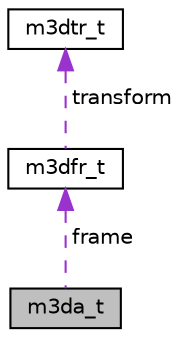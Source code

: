 digraph "m3da_t"
{
 // LATEX_PDF_SIZE
  edge [fontname="Helvetica",fontsize="10",labelfontname="Helvetica",labelfontsize="10"];
  node [fontname="Helvetica",fontsize="10",shape=record];
  Node1 [label="m3da_t",height=0.2,width=0.4,color="black", fillcolor="grey75", style="filled", fontcolor="black",tooltip=" "];
  Node2 -> Node1 [dir="back",color="darkorchid3",fontsize="10",style="dashed",label=" frame" ,fontname="Helvetica"];
  Node2 [label="m3dfr_t",height=0.2,width=0.4,color="black", fillcolor="white", style="filled",URL="$structm3dfr__t.html",tooltip=" "];
  Node3 -> Node2 [dir="back",color="darkorchid3",fontsize="10",style="dashed",label=" transform" ,fontname="Helvetica"];
  Node3 [label="m3dtr_t",height=0.2,width=0.4,color="black", fillcolor="white", style="filled",URL="$structm3dtr__t.html",tooltip=" "];
}
